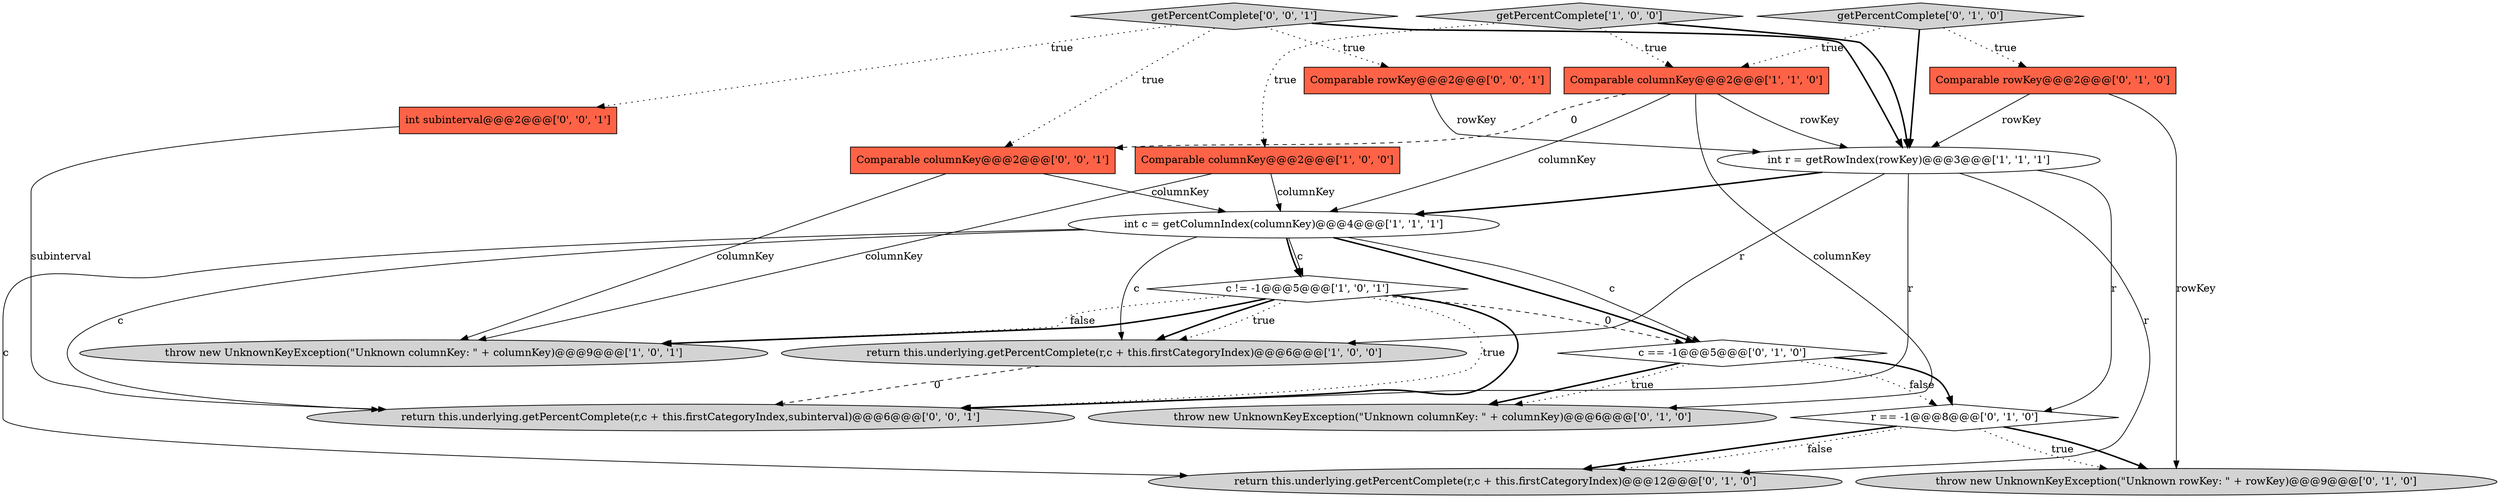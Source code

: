 digraph {
6 [style = filled, label = "return this.underlying.getPercentComplete(r,c + this.firstCategoryIndex)@@@6@@@['1', '0', '0']", fillcolor = lightgray, shape = ellipse image = "AAA0AAABBB1BBB"];
5 [style = filled, label = "c != -1@@@5@@@['1', '0', '1']", fillcolor = white, shape = diamond image = "AAA0AAABBB1BBB"];
15 [style = filled, label = "Comparable rowKey@@@2@@@['0', '0', '1']", fillcolor = tomato, shape = box image = "AAA0AAABBB3BBB"];
17 [style = filled, label = "getPercentComplete['0', '0', '1']", fillcolor = lightgray, shape = diamond image = "AAA0AAABBB3BBB"];
19 [style = filled, label = "Comparable columnKey@@@2@@@['0', '0', '1']", fillcolor = tomato, shape = box image = "AAA0AAABBB3BBB"];
1 [style = filled, label = "Comparable columnKey@@@2@@@['1', '0', '0']", fillcolor = tomato, shape = box image = "AAA0AAABBB1BBB"];
9 [style = filled, label = "throw new UnknownKeyException(\"Unknown columnKey: \" + columnKey)@@@6@@@['0', '1', '0']", fillcolor = lightgray, shape = ellipse image = "AAA0AAABBB2BBB"];
13 [style = filled, label = "return this.underlying.getPercentComplete(r,c + this.firstCategoryIndex)@@@12@@@['0', '1', '0']", fillcolor = lightgray, shape = ellipse image = "AAA0AAABBB2BBB"];
3 [style = filled, label = "getPercentComplete['1', '0', '0']", fillcolor = lightgray, shape = diamond image = "AAA0AAABBB1BBB"];
7 [style = filled, label = "Comparable columnKey@@@2@@@['1', '1', '0']", fillcolor = tomato, shape = box image = "AAA0AAABBB1BBB"];
14 [style = filled, label = "throw new UnknownKeyException(\"Unknown rowKey: \" + rowKey)@@@9@@@['0', '1', '0']", fillcolor = lightgray, shape = ellipse image = "AAA1AAABBB2BBB"];
11 [style = filled, label = "r == -1@@@8@@@['0', '1', '0']", fillcolor = white, shape = diamond image = "AAA1AAABBB2BBB"];
16 [style = filled, label = "return this.underlying.getPercentComplete(r,c + this.firstCategoryIndex,subinterval)@@@6@@@['0', '0', '1']", fillcolor = lightgray, shape = ellipse image = "AAA0AAABBB3BBB"];
18 [style = filled, label = "int subinterval@@@2@@@['0', '0', '1']", fillcolor = tomato, shape = box image = "AAA0AAABBB3BBB"];
0 [style = filled, label = "int r = getRowIndex(rowKey)@@@3@@@['1', '1', '1']", fillcolor = white, shape = ellipse image = "AAA0AAABBB1BBB"];
12 [style = filled, label = "c == -1@@@5@@@['0', '1', '0']", fillcolor = white, shape = diamond image = "AAA1AAABBB2BBB"];
2 [style = filled, label = "throw new UnknownKeyException(\"Unknown columnKey: \" + columnKey)@@@9@@@['1', '0', '1']", fillcolor = lightgray, shape = ellipse image = "AAA0AAABBB1BBB"];
8 [style = filled, label = "getPercentComplete['0', '1', '0']", fillcolor = lightgray, shape = diamond image = "AAA0AAABBB2BBB"];
4 [style = filled, label = "int c = getColumnIndex(columnKey)@@@4@@@['1', '1', '1']", fillcolor = white, shape = ellipse image = "AAA0AAABBB1BBB"];
10 [style = filled, label = "Comparable rowKey@@@2@@@['0', '1', '0']", fillcolor = tomato, shape = box image = "AAA0AAABBB2BBB"];
5->2 [style = bold, label=""];
1->4 [style = solid, label="columnKey"];
8->10 [style = dotted, label="true"];
17->19 [style = dotted, label="true"];
17->18 [style = dotted, label="true"];
5->16 [style = dotted, label="true"];
0->4 [style = bold, label=""];
7->4 [style = solid, label="columnKey"];
0->6 [style = solid, label="r"];
10->14 [style = solid, label="rowKey"];
4->6 [style = solid, label="c"];
8->0 [style = bold, label=""];
18->16 [style = solid, label="subinterval"];
3->1 [style = dotted, label="true"];
4->5 [style = bold, label=""];
7->19 [style = dashed, label="0"];
0->11 [style = solid, label="r"];
12->11 [style = dotted, label="false"];
8->7 [style = dotted, label="true"];
11->14 [style = bold, label=""];
15->0 [style = solid, label="rowKey"];
12->9 [style = bold, label=""];
5->6 [style = dotted, label="true"];
17->15 [style = dotted, label="true"];
12->9 [style = dotted, label="true"];
11->14 [style = dotted, label="true"];
4->13 [style = solid, label="c"];
7->0 [style = solid, label="rowKey"];
3->0 [style = bold, label=""];
1->2 [style = solid, label="columnKey"];
19->4 [style = solid, label="columnKey"];
6->16 [style = dashed, label="0"];
4->5 [style = solid, label="c"];
11->13 [style = bold, label=""];
4->12 [style = bold, label=""];
5->12 [style = dashed, label="0"];
0->13 [style = solid, label="r"];
4->12 [style = solid, label="c"];
12->11 [style = bold, label=""];
10->0 [style = solid, label="rowKey"];
11->13 [style = dotted, label="false"];
3->7 [style = dotted, label="true"];
4->16 [style = solid, label="c"];
5->2 [style = dotted, label="false"];
19->2 [style = solid, label="columnKey"];
0->16 [style = solid, label="r"];
5->16 [style = bold, label=""];
17->0 [style = bold, label=""];
5->6 [style = bold, label=""];
7->9 [style = solid, label="columnKey"];
}
